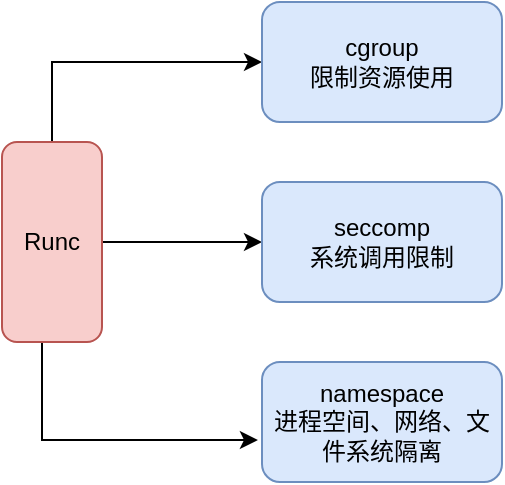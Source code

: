 <mxfile version="21.2.1" type="device">
  <diagram name="第 1 页" id="GKZHXvnerPu9qRdXW7fx">
    <mxGraphModel dx="1114" dy="765" grid="0" gridSize="10" guides="1" tooltips="1" connect="1" arrows="1" fold="1" page="1" pageScale="1" pageWidth="827" pageHeight="1169" math="0" shadow="0">
      <root>
        <mxCell id="0" />
        <mxCell id="1" parent="0" />
        <mxCell id="x1y6CtWlQjltZdef4_E1-5" value="" style="edgeStyle=orthogonalEdgeStyle;rounded=0;orthogonalLoop=1;jettySize=auto;html=1;" edge="1" parent="1" source="x1y6CtWlQjltZdef4_E1-1" target="x1y6CtWlQjltZdef4_E1-3">
          <mxGeometry relative="1" as="geometry" />
        </mxCell>
        <mxCell id="x1y6CtWlQjltZdef4_E1-6" style="edgeStyle=orthogonalEdgeStyle;rounded=0;orthogonalLoop=1;jettySize=auto;html=1;entryX=0;entryY=0.5;entryDx=0;entryDy=0;" edge="1" parent="1" source="x1y6CtWlQjltZdef4_E1-1" target="x1y6CtWlQjltZdef4_E1-2">
          <mxGeometry relative="1" as="geometry">
            <Array as="points">
              <mxPoint x="325" y="270" />
            </Array>
          </mxGeometry>
        </mxCell>
        <mxCell id="x1y6CtWlQjltZdef4_E1-7" style="edgeStyle=orthogonalEdgeStyle;rounded=0;orthogonalLoop=1;jettySize=auto;html=1;entryX=-0.017;entryY=0.65;entryDx=0;entryDy=0;entryPerimeter=0;" edge="1" parent="1" source="x1y6CtWlQjltZdef4_E1-1" target="x1y6CtWlQjltZdef4_E1-4">
          <mxGeometry relative="1" as="geometry">
            <Array as="points">
              <mxPoint x="320" y="459" />
            </Array>
          </mxGeometry>
        </mxCell>
        <mxCell id="x1y6CtWlQjltZdef4_E1-1" value="Runc" style="rounded=1;whiteSpace=wrap;html=1;direction=south;fillColor=#f8cecc;strokeColor=#b85450;" vertex="1" parent="1">
          <mxGeometry x="300" y="310" width="50" height="100" as="geometry" />
        </mxCell>
        <mxCell id="x1y6CtWlQjltZdef4_E1-2" value="cgroup&lt;br&gt;限制资源使用" style="rounded=1;whiteSpace=wrap;html=1;fillColor=#dae8fc;strokeColor=#6c8ebf;" vertex="1" parent="1">
          <mxGeometry x="430" y="240" width="120" height="60" as="geometry" />
        </mxCell>
        <mxCell id="x1y6CtWlQjltZdef4_E1-3" value="seccomp&lt;br&gt;系统调用限制" style="rounded=1;whiteSpace=wrap;html=1;fillColor=#dae8fc;strokeColor=#6c8ebf;" vertex="1" parent="1">
          <mxGeometry x="430" y="330" width="120" height="60" as="geometry" />
        </mxCell>
        <mxCell id="x1y6CtWlQjltZdef4_E1-4" value="namespace&lt;br&gt;进程空间、网络、文件系统隔离" style="rounded=1;whiteSpace=wrap;html=1;fillColor=#dae8fc;strokeColor=#6c8ebf;" vertex="1" parent="1">
          <mxGeometry x="430" y="420" width="120" height="60" as="geometry" />
        </mxCell>
      </root>
    </mxGraphModel>
  </diagram>
</mxfile>
